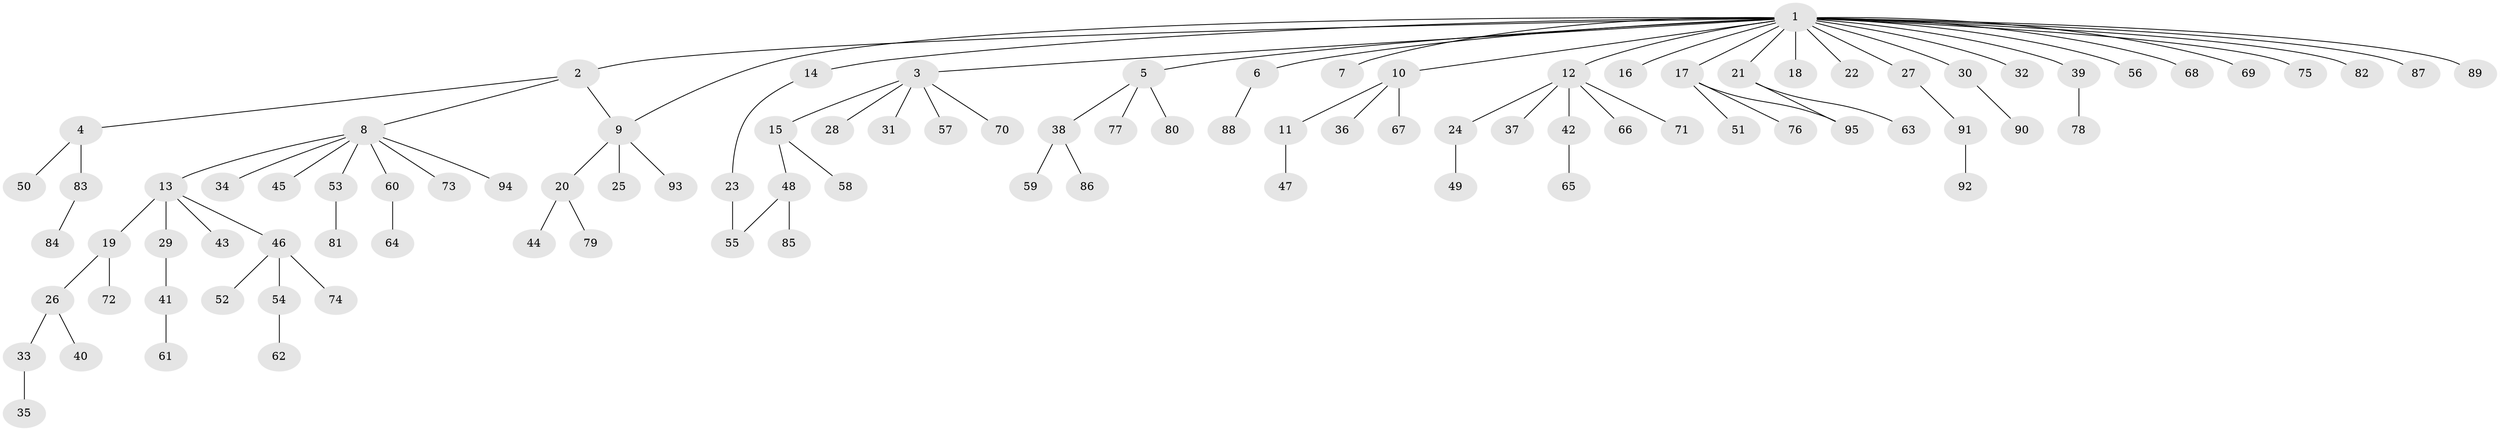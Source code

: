 // coarse degree distribution, {25: 0.02631578947368421, 4: 0.02631578947368421, 2: 0.18421052631578946, 1: 0.6842105263157895, 5: 0.02631578947368421, 3: 0.05263157894736842}
// Generated by graph-tools (version 1.1) at 2025/18/03/04/25 18:18:04]
// undirected, 95 vertices, 97 edges
graph export_dot {
graph [start="1"]
  node [color=gray90,style=filled];
  1;
  2;
  3;
  4;
  5;
  6;
  7;
  8;
  9;
  10;
  11;
  12;
  13;
  14;
  15;
  16;
  17;
  18;
  19;
  20;
  21;
  22;
  23;
  24;
  25;
  26;
  27;
  28;
  29;
  30;
  31;
  32;
  33;
  34;
  35;
  36;
  37;
  38;
  39;
  40;
  41;
  42;
  43;
  44;
  45;
  46;
  47;
  48;
  49;
  50;
  51;
  52;
  53;
  54;
  55;
  56;
  57;
  58;
  59;
  60;
  61;
  62;
  63;
  64;
  65;
  66;
  67;
  68;
  69;
  70;
  71;
  72;
  73;
  74;
  75;
  76;
  77;
  78;
  79;
  80;
  81;
  82;
  83;
  84;
  85;
  86;
  87;
  88;
  89;
  90;
  91;
  92;
  93;
  94;
  95;
  1 -- 2;
  1 -- 3;
  1 -- 5;
  1 -- 6;
  1 -- 7;
  1 -- 9;
  1 -- 10;
  1 -- 12;
  1 -- 14;
  1 -- 16;
  1 -- 17;
  1 -- 18;
  1 -- 21;
  1 -- 22;
  1 -- 27;
  1 -- 30;
  1 -- 32;
  1 -- 39;
  1 -- 56;
  1 -- 68;
  1 -- 69;
  1 -- 75;
  1 -- 82;
  1 -- 87;
  1 -- 89;
  2 -- 4;
  2 -- 8;
  2 -- 9;
  3 -- 15;
  3 -- 28;
  3 -- 31;
  3 -- 57;
  3 -- 70;
  4 -- 50;
  4 -- 83;
  5 -- 38;
  5 -- 77;
  5 -- 80;
  6 -- 88;
  8 -- 13;
  8 -- 34;
  8 -- 45;
  8 -- 53;
  8 -- 60;
  8 -- 73;
  8 -- 94;
  9 -- 20;
  9 -- 25;
  9 -- 93;
  10 -- 11;
  10 -- 36;
  10 -- 67;
  11 -- 47;
  12 -- 24;
  12 -- 37;
  12 -- 42;
  12 -- 66;
  12 -- 71;
  13 -- 19;
  13 -- 29;
  13 -- 43;
  13 -- 46;
  14 -- 23;
  15 -- 48;
  15 -- 58;
  17 -- 51;
  17 -- 76;
  17 -- 95;
  19 -- 26;
  19 -- 72;
  20 -- 44;
  20 -- 79;
  21 -- 63;
  21 -- 95;
  23 -- 55;
  24 -- 49;
  26 -- 33;
  26 -- 40;
  27 -- 91;
  29 -- 41;
  30 -- 90;
  33 -- 35;
  38 -- 59;
  38 -- 86;
  39 -- 78;
  41 -- 61;
  42 -- 65;
  46 -- 52;
  46 -- 54;
  46 -- 74;
  48 -- 55;
  48 -- 85;
  53 -- 81;
  54 -- 62;
  60 -- 64;
  83 -- 84;
  91 -- 92;
}
